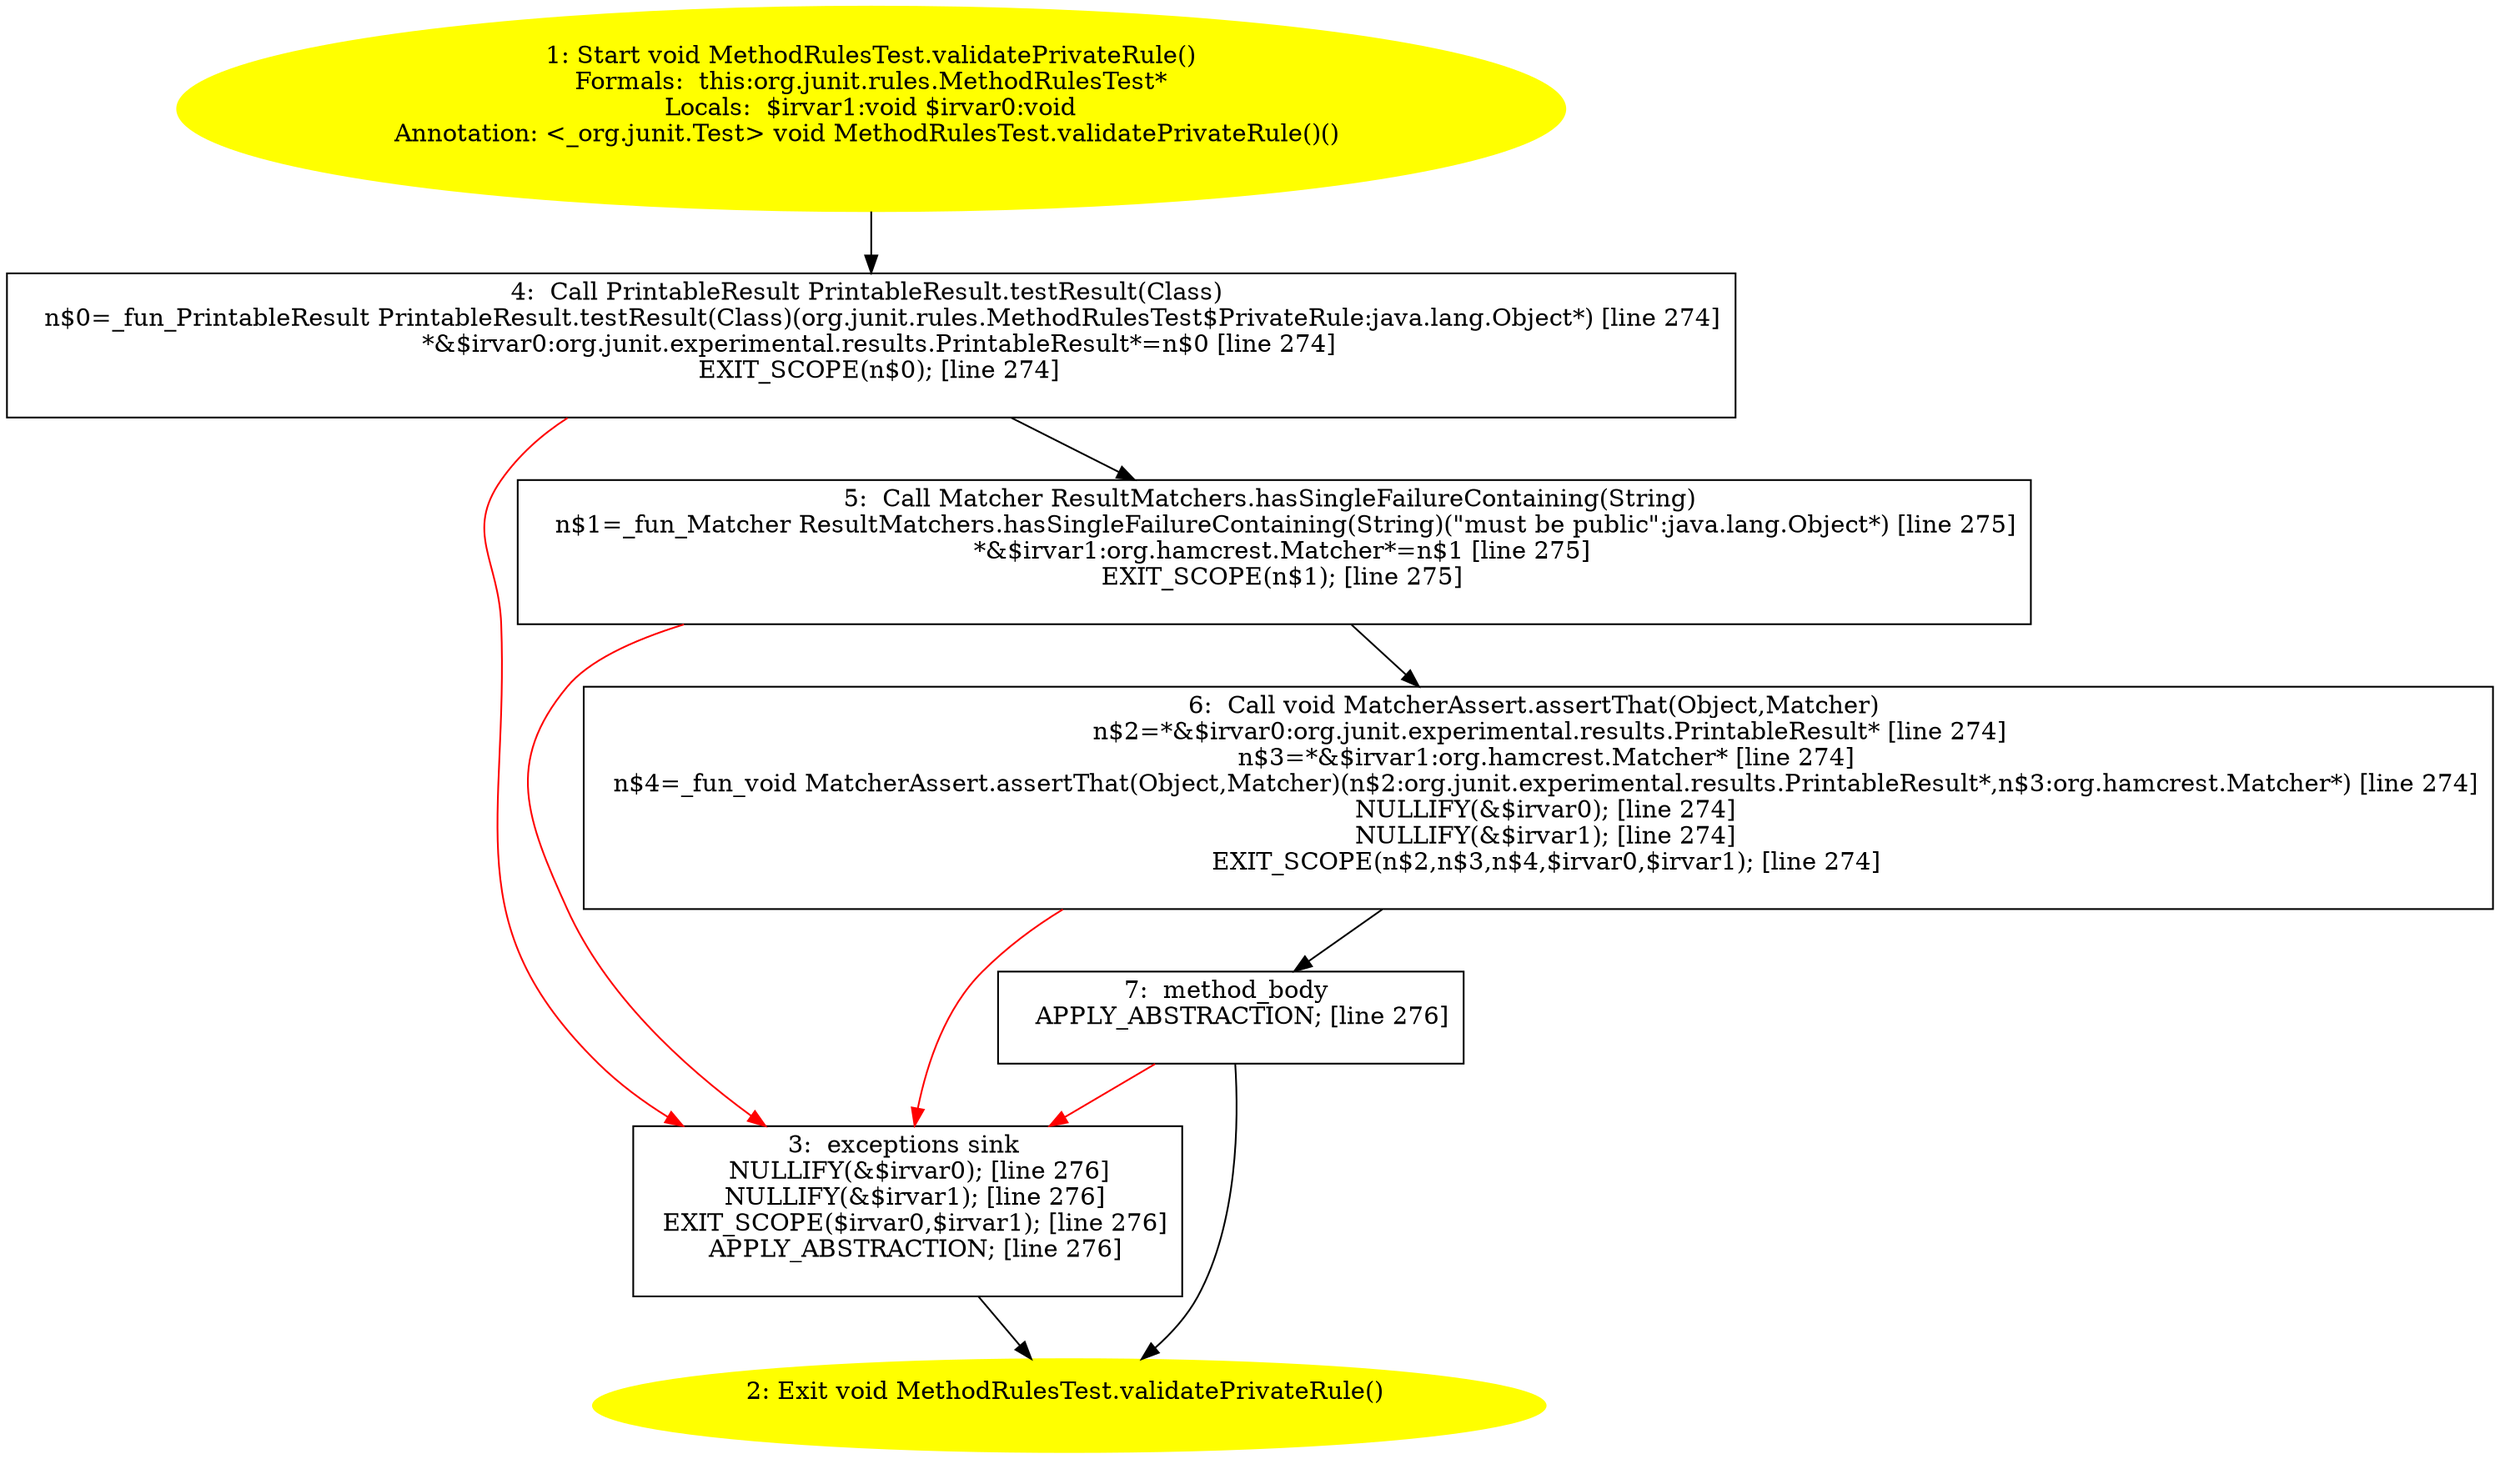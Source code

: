 /* @generated */
digraph cfg {
"org.junit.rules.MethodRulesTest.validatePrivateRule():void.74eefd3946ebf21fcf507fbf01ffa0b5_1" [label="1: Start void MethodRulesTest.validatePrivateRule()\nFormals:  this:org.junit.rules.MethodRulesTest*\nLocals:  $irvar1:void $irvar0:void\nAnnotation: <_org.junit.Test> void MethodRulesTest.validatePrivateRule()() \n  " color=yellow style=filled]
	

	 "org.junit.rules.MethodRulesTest.validatePrivateRule():void.74eefd3946ebf21fcf507fbf01ffa0b5_1" -> "org.junit.rules.MethodRulesTest.validatePrivateRule():void.74eefd3946ebf21fcf507fbf01ffa0b5_4" ;
"org.junit.rules.MethodRulesTest.validatePrivateRule():void.74eefd3946ebf21fcf507fbf01ffa0b5_2" [label="2: Exit void MethodRulesTest.validatePrivateRule() \n  " color=yellow style=filled]
	

"org.junit.rules.MethodRulesTest.validatePrivateRule():void.74eefd3946ebf21fcf507fbf01ffa0b5_3" [label="3:  exceptions sink \n   NULLIFY(&$irvar0); [line 276]\n  NULLIFY(&$irvar1); [line 276]\n  EXIT_SCOPE($irvar0,$irvar1); [line 276]\n  APPLY_ABSTRACTION; [line 276]\n " shape="box"]
	

	 "org.junit.rules.MethodRulesTest.validatePrivateRule():void.74eefd3946ebf21fcf507fbf01ffa0b5_3" -> "org.junit.rules.MethodRulesTest.validatePrivateRule():void.74eefd3946ebf21fcf507fbf01ffa0b5_2" ;
"org.junit.rules.MethodRulesTest.validatePrivateRule():void.74eefd3946ebf21fcf507fbf01ffa0b5_4" [label="4:  Call PrintableResult PrintableResult.testResult(Class) \n   n$0=_fun_PrintableResult PrintableResult.testResult(Class)(org.junit.rules.MethodRulesTest$PrivateRule:java.lang.Object*) [line 274]\n  *&$irvar0:org.junit.experimental.results.PrintableResult*=n$0 [line 274]\n  EXIT_SCOPE(n$0); [line 274]\n " shape="box"]
	

	 "org.junit.rules.MethodRulesTest.validatePrivateRule():void.74eefd3946ebf21fcf507fbf01ffa0b5_4" -> "org.junit.rules.MethodRulesTest.validatePrivateRule():void.74eefd3946ebf21fcf507fbf01ffa0b5_5" ;
	 "org.junit.rules.MethodRulesTest.validatePrivateRule():void.74eefd3946ebf21fcf507fbf01ffa0b5_4" -> "org.junit.rules.MethodRulesTest.validatePrivateRule():void.74eefd3946ebf21fcf507fbf01ffa0b5_3" [color="red" ];
"org.junit.rules.MethodRulesTest.validatePrivateRule():void.74eefd3946ebf21fcf507fbf01ffa0b5_5" [label="5:  Call Matcher ResultMatchers.hasSingleFailureContaining(String) \n   n$1=_fun_Matcher ResultMatchers.hasSingleFailureContaining(String)(\"must be public\":java.lang.Object*) [line 275]\n  *&$irvar1:org.hamcrest.Matcher*=n$1 [line 275]\n  EXIT_SCOPE(n$1); [line 275]\n " shape="box"]
	

	 "org.junit.rules.MethodRulesTest.validatePrivateRule():void.74eefd3946ebf21fcf507fbf01ffa0b5_5" -> "org.junit.rules.MethodRulesTest.validatePrivateRule():void.74eefd3946ebf21fcf507fbf01ffa0b5_6" ;
	 "org.junit.rules.MethodRulesTest.validatePrivateRule():void.74eefd3946ebf21fcf507fbf01ffa0b5_5" -> "org.junit.rules.MethodRulesTest.validatePrivateRule():void.74eefd3946ebf21fcf507fbf01ffa0b5_3" [color="red" ];
"org.junit.rules.MethodRulesTest.validatePrivateRule():void.74eefd3946ebf21fcf507fbf01ffa0b5_6" [label="6:  Call void MatcherAssert.assertThat(Object,Matcher) \n   n$2=*&$irvar0:org.junit.experimental.results.PrintableResult* [line 274]\n  n$3=*&$irvar1:org.hamcrest.Matcher* [line 274]\n  n$4=_fun_void MatcherAssert.assertThat(Object,Matcher)(n$2:org.junit.experimental.results.PrintableResult*,n$3:org.hamcrest.Matcher*) [line 274]\n  NULLIFY(&$irvar0); [line 274]\n  NULLIFY(&$irvar1); [line 274]\n  EXIT_SCOPE(n$2,n$3,n$4,$irvar0,$irvar1); [line 274]\n " shape="box"]
	

	 "org.junit.rules.MethodRulesTest.validatePrivateRule():void.74eefd3946ebf21fcf507fbf01ffa0b5_6" -> "org.junit.rules.MethodRulesTest.validatePrivateRule():void.74eefd3946ebf21fcf507fbf01ffa0b5_7" ;
	 "org.junit.rules.MethodRulesTest.validatePrivateRule():void.74eefd3946ebf21fcf507fbf01ffa0b5_6" -> "org.junit.rules.MethodRulesTest.validatePrivateRule():void.74eefd3946ebf21fcf507fbf01ffa0b5_3" [color="red" ];
"org.junit.rules.MethodRulesTest.validatePrivateRule():void.74eefd3946ebf21fcf507fbf01ffa0b5_7" [label="7:  method_body \n   APPLY_ABSTRACTION; [line 276]\n " shape="box"]
	

	 "org.junit.rules.MethodRulesTest.validatePrivateRule():void.74eefd3946ebf21fcf507fbf01ffa0b5_7" -> "org.junit.rules.MethodRulesTest.validatePrivateRule():void.74eefd3946ebf21fcf507fbf01ffa0b5_2" ;
	 "org.junit.rules.MethodRulesTest.validatePrivateRule():void.74eefd3946ebf21fcf507fbf01ffa0b5_7" -> "org.junit.rules.MethodRulesTest.validatePrivateRule():void.74eefd3946ebf21fcf507fbf01ffa0b5_3" [color="red" ];
}

